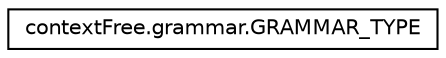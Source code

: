 digraph G
{
  edge [fontname="Helvetica",fontsize="10",labelfontname="Helvetica",labelfontsize="10"];
  node [fontname="Helvetica",fontsize="10",shape=record];
  rankdir="LR";
  Node1 [label="contextFree.grammar.GRAMMAR_TYPE",height=0.2,width=0.4,color="black", fillcolor="white", style="filled",URL="$enumcontext_free_1_1grammar_1_1_g_r_a_m_m_a_r___t_y_p_e.html",tooltip="Specify the type of a grammar."];
}
